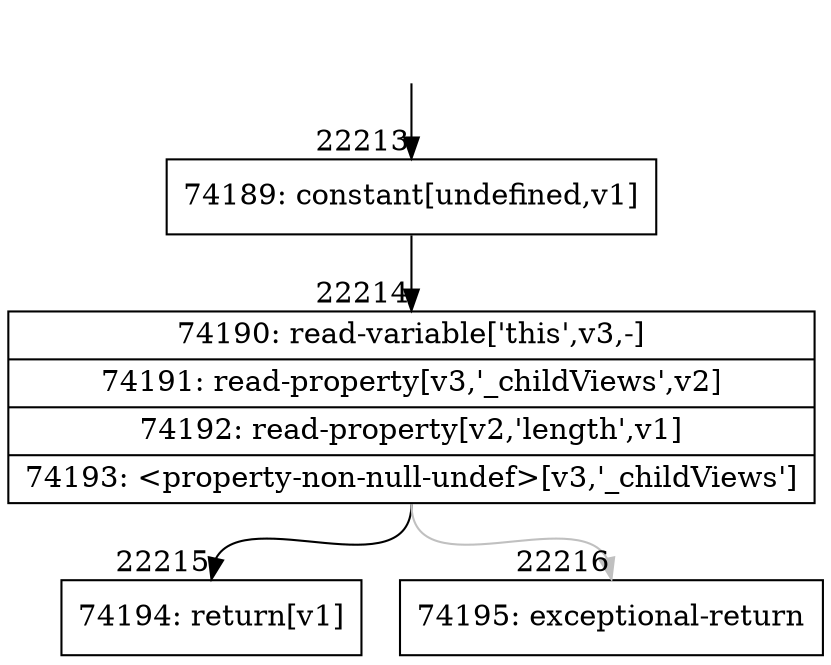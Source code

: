 digraph {
rankdir="TD"
BB_entry1935[shape=none,label=""];
BB_entry1935 -> BB22213 [tailport=s, headport=n, headlabel="    22213"]
BB22213 [shape=record label="{74189: constant[undefined,v1]}" ] 
BB22213 -> BB22214 [tailport=s, headport=n, headlabel="      22214"]
BB22214 [shape=record label="{74190: read-variable['this',v3,-]|74191: read-property[v3,'_childViews',v2]|74192: read-property[v2,'length',v1]|74193: \<property-non-null-undef\>[v3,'_childViews']}" ] 
BB22214 -> BB22215 [tailport=s, headport=n, headlabel="      22215"]
BB22214 -> BB22216 [tailport=s, headport=n, color=gray, headlabel="      22216"]
BB22215 [shape=record label="{74194: return[v1]}" ] 
BB22216 [shape=record label="{74195: exceptional-return}" ] 
//#$~ 41875
}

